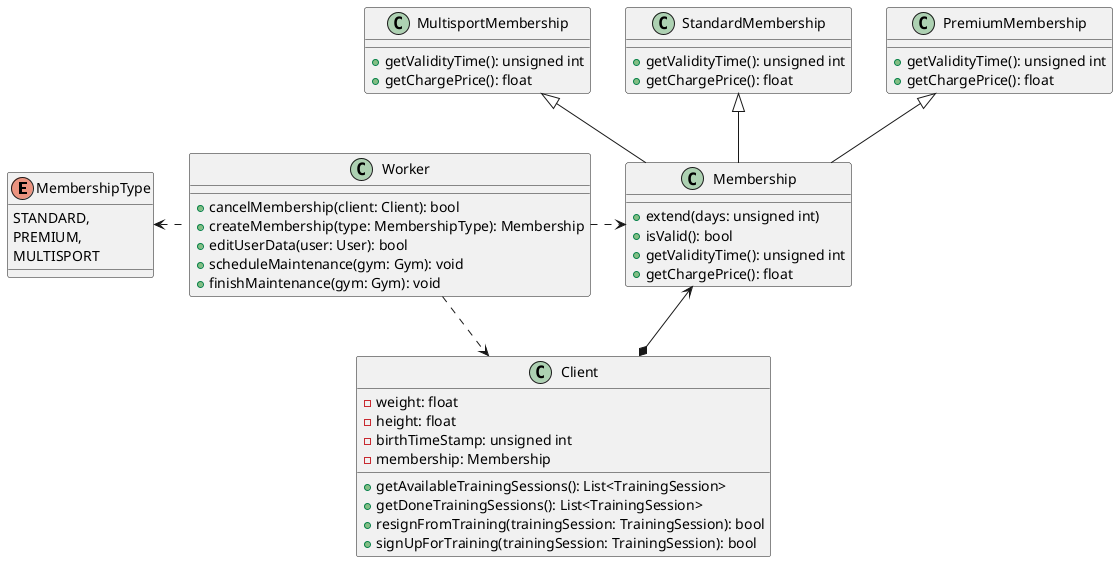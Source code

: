 @startuml
enum MembershipType {
    STANDARD,
    PREMIUM,
    MULTISPORT
}

class Membership {
    + extend(days: unsigned int)
    + isValid(): bool
    + getValidityTime(): unsigned int
    + getChargePrice(): float
}

class MultisportMembership {
    + getValidityTime(): unsigned int
    + getChargePrice(): float
}

MultisportMembership <|-- Membership

class StandardMembership {
    + getValidityTime(): unsigned int
    + getChargePrice(): float
}

StandardMembership <|-- Membership

class PremiumMembership {
    + getValidityTime(): unsigned int
    + getChargePrice(): float
}

PremiumMembership <|-- Membership

class Client {
    - weight: float
    - height: float
    - birthTimeStamp: unsigned int
    - membership: Membership
    + getAvailableTrainingSessions(): List<TrainingSession>
    + getDoneTrainingSessions(): List<TrainingSession>
    + resignFromTraining(trainingSession: TrainingSession): bool
    + signUpForTraining(trainingSession: TrainingSession): bool
}

Worker .left.> MembershipType

class Worker {
    + cancelMembership(client: Client): bool
    + createMembership(type: MembershipType): Membership
    + editUserData(user: User): bool
    + scheduleMaintenance(gym: Gym): void
    + finishMaintenance(gym: Gym): void
}

Worker -.> Client
Worker .> Membership

Membership <--* Client
@enduml
